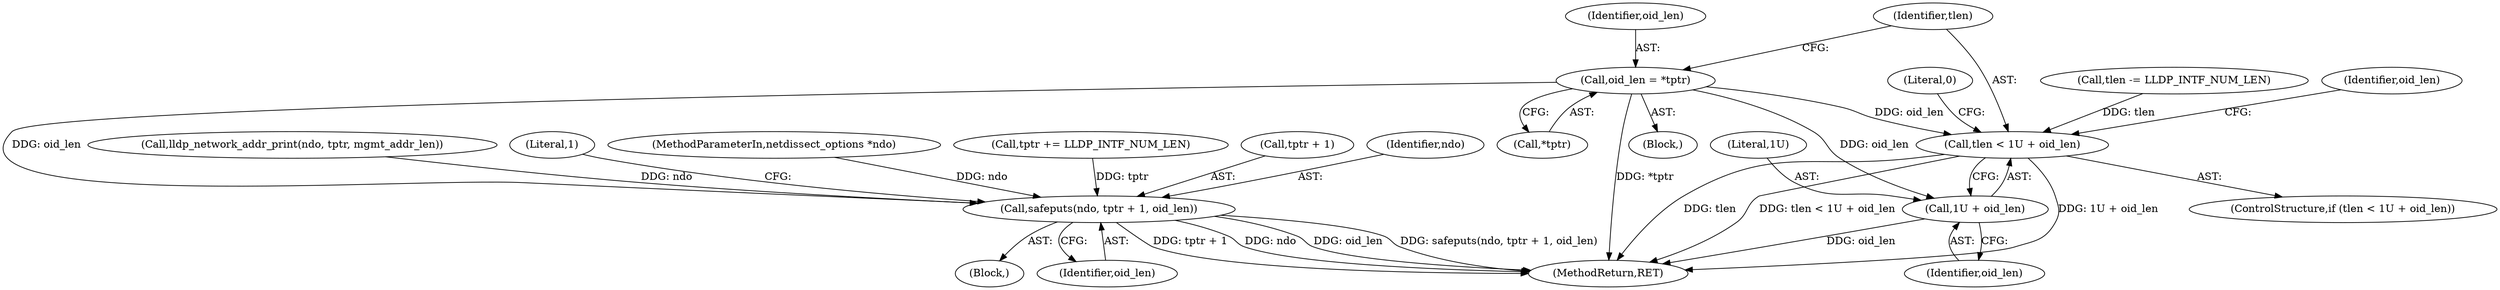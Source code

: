 digraph "0_tcpdump_a77ff09c46560bc895dea11dc9fe643486b056ac@pointer" {
"1000202" [label="(Call,oid_len = *tptr)"];
"1000207" [label="(Call,tlen < 1U + oid_len)"];
"1000209" [label="(Call,1U + oid_len)"];
"1000224" [label="(Call,safeputs(ndo, tptr + 1, oid_len))"];
"1000201" [label="(Block,)"];
"1000217" [label="(Block,)"];
"1000193" [label="(Call,tptr += LLDP_INTF_NUM_LEN)"];
"1000208" [label="(Identifier,tlen)"];
"1000229" [label="(Identifier,oid_len)"];
"1000203" [label="(Identifier,oid_len)"];
"1000196" [label="(Call,tlen -= LLDP_INTF_NUM_LEN)"];
"1000216" [label="(Identifier,oid_len)"];
"1000211" [label="(Identifier,oid_len)"];
"1000224" [label="(Call,safeputs(ndo, tptr + 1, oid_len))"];
"1000226" [label="(Call,tptr + 1)"];
"1000206" [label="(ControlStructure,if (tlen < 1U + oid_len))"];
"1000225" [label="(Identifier,ndo)"];
"1000202" [label="(Call,oid_len = *tptr)"];
"1000209" [label="(Call,1U + oid_len)"];
"1000204" [label="(Call,*tptr)"];
"1000232" [label="(MethodReturn,RET)"];
"1000207" [label="(Call,tlen < 1U + oid_len)"];
"1000141" [label="(Call,lldp_network_addr_print(ndo, tptr, mgmt_addr_len))"];
"1000231" [label="(Literal,1)"];
"1000210" [label="(Literal,1U)"];
"1000214" [label="(Literal,0)"];
"1000102" [label="(MethodParameterIn,netdissect_options *ndo)"];
"1000202" -> "1000201"  [label="AST: "];
"1000202" -> "1000204"  [label="CFG: "];
"1000203" -> "1000202"  [label="AST: "];
"1000204" -> "1000202"  [label="AST: "];
"1000208" -> "1000202"  [label="CFG: "];
"1000202" -> "1000232"  [label="DDG: *tptr"];
"1000202" -> "1000207"  [label="DDG: oid_len"];
"1000202" -> "1000209"  [label="DDG: oid_len"];
"1000202" -> "1000224"  [label="DDG: oid_len"];
"1000207" -> "1000206"  [label="AST: "];
"1000207" -> "1000209"  [label="CFG: "];
"1000208" -> "1000207"  [label="AST: "];
"1000209" -> "1000207"  [label="AST: "];
"1000214" -> "1000207"  [label="CFG: "];
"1000216" -> "1000207"  [label="CFG: "];
"1000207" -> "1000232"  [label="DDG: 1U + oid_len"];
"1000207" -> "1000232"  [label="DDG: tlen"];
"1000207" -> "1000232"  [label="DDG: tlen < 1U + oid_len"];
"1000196" -> "1000207"  [label="DDG: tlen"];
"1000209" -> "1000211"  [label="CFG: "];
"1000210" -> "1000209"  [label="AST: "];
"1000211" -> "1000209"  [label="AST: "];
"1000209" -> "1000232"  [label="DDG: oid_len"];
"1000224" -> "1000217"  [label="AST: "];
"1000224" -> "1000229"  [label="CFG: "];
"1000225" -> "1000224"  [label="AST: "];
"1000226" -> "1000224"  [label="AST: "];
"1000229" -> "1000224"  [label="AST: "];
"1000231" -> "1000224"  [label="CFG: "];
"1000224" -> "1000232"  [label="DDG: tptr + 1"];
"1000224" -> "1000232"  [label="DDG: ndo"];
"1000224" -> "1000232"  [label="DDG: oid_len"];
"1000224" -> "1000232"  [label="DDG: safeputs(ndo, tptr + 1, oid_len)"];
"1000141" -> "1000224"  [label="DDG: ndo"];
"1000102" -> "1000224"  [label="DDG: ndo"];
"1000193" -> "1000224"  [label="DDG: tptr"];
}

